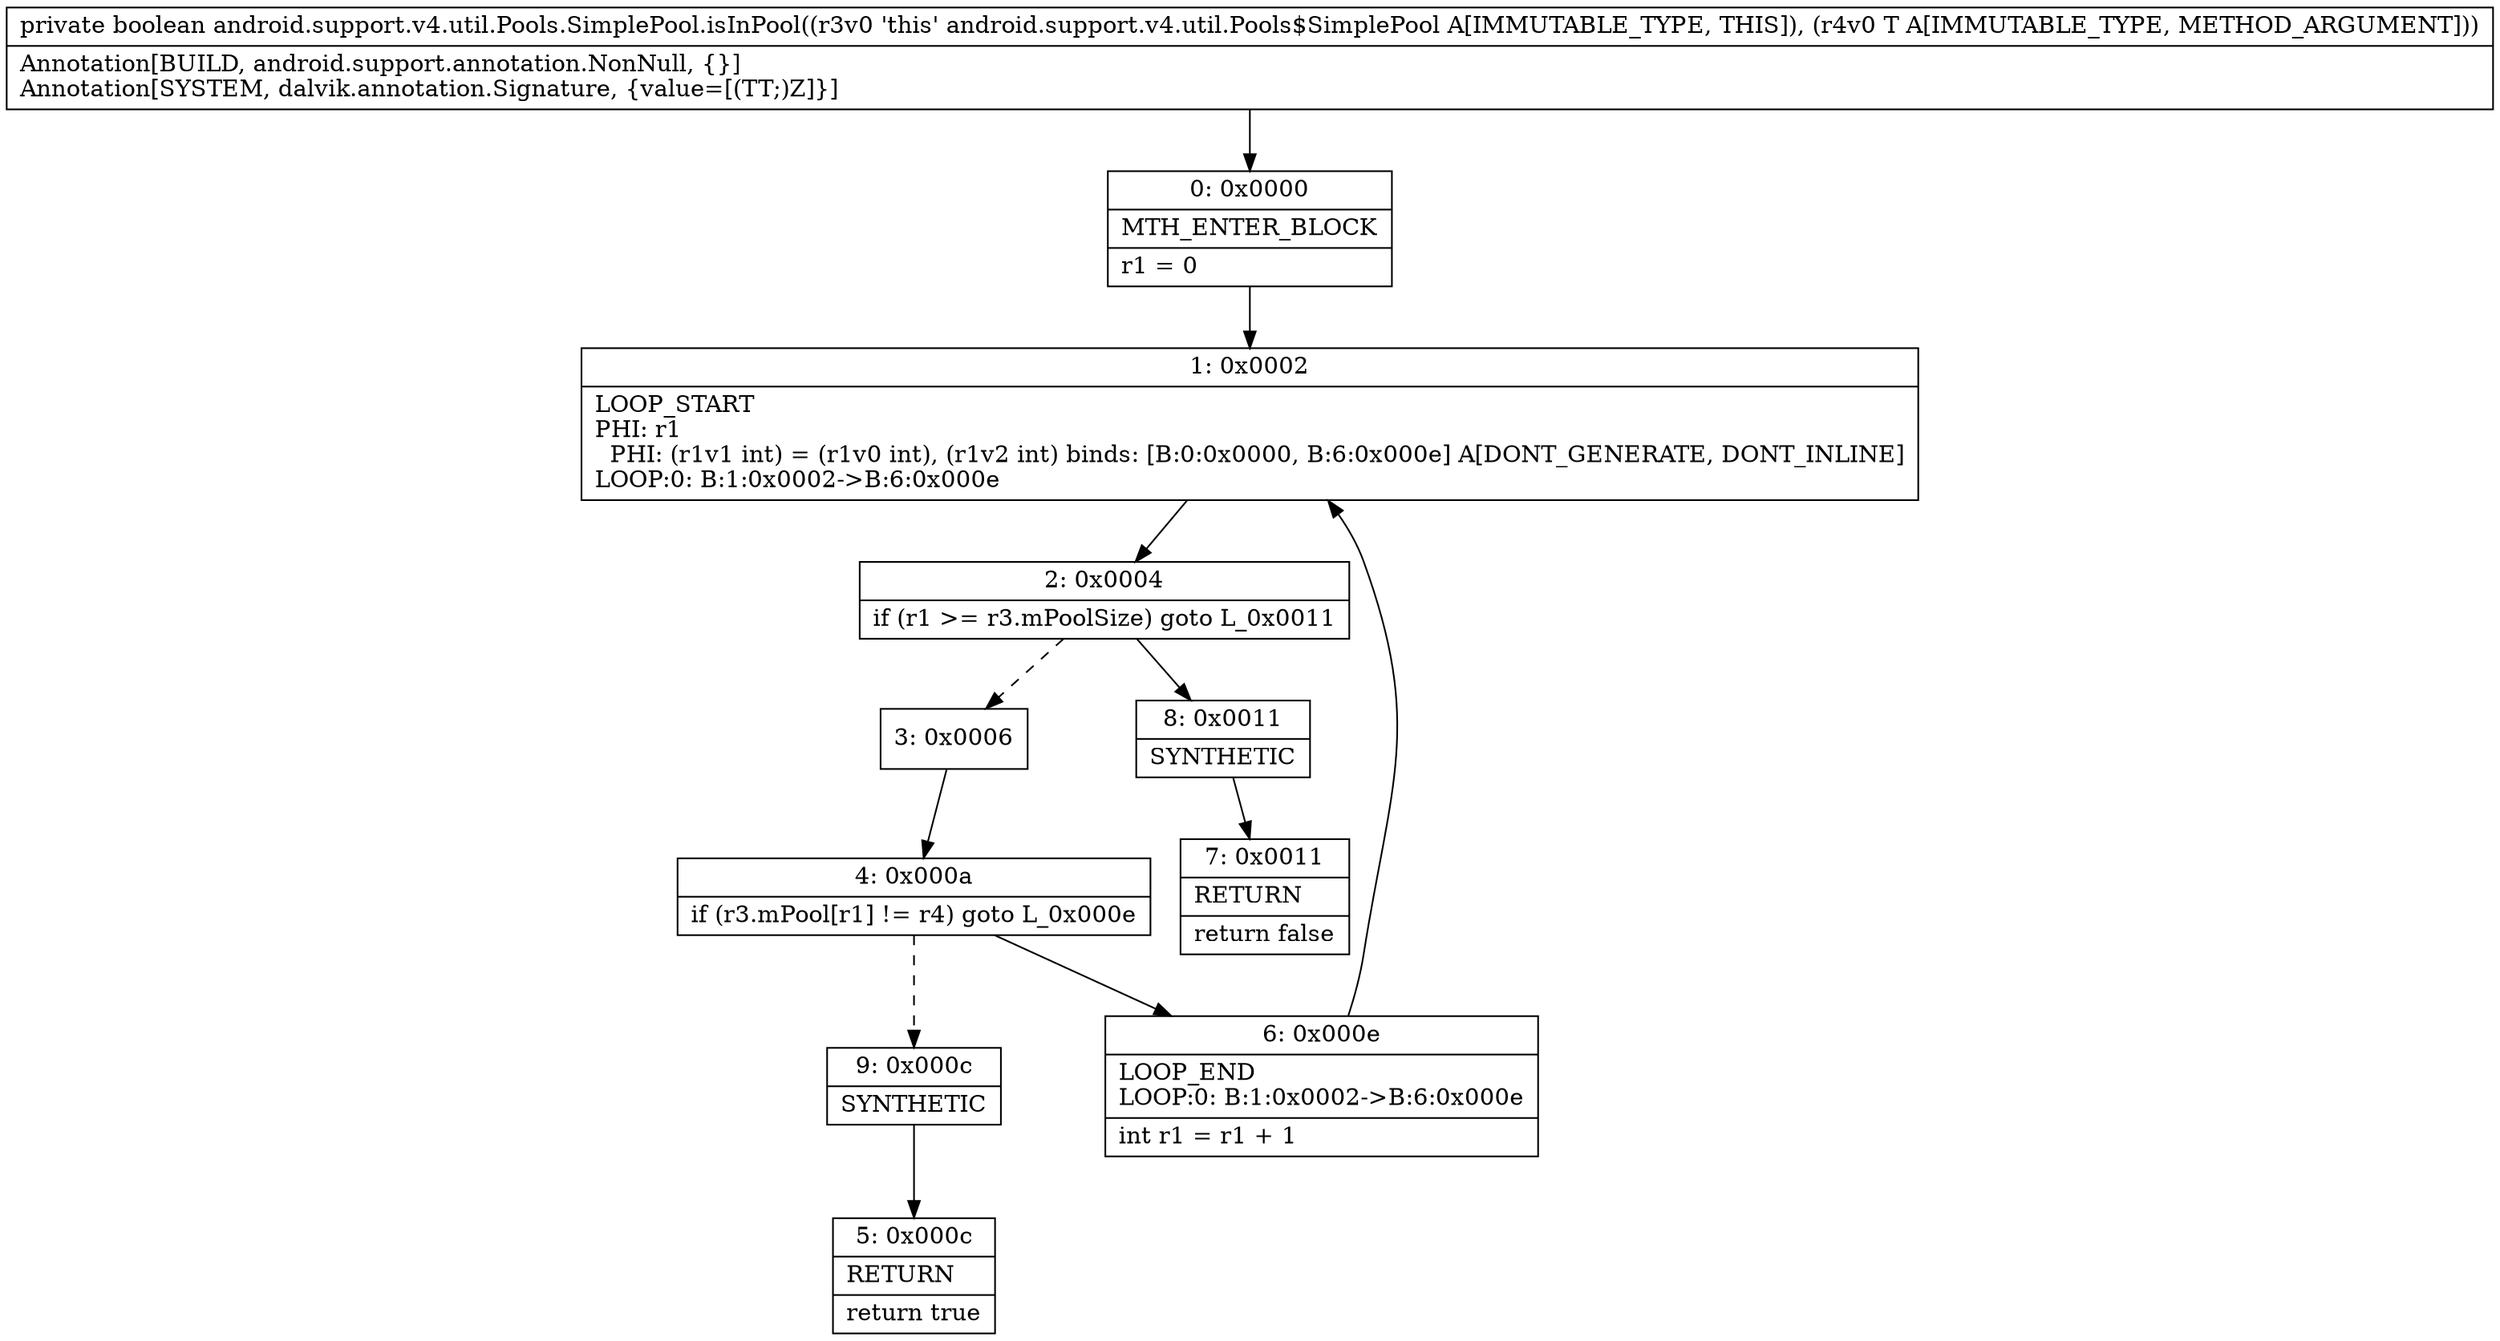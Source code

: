 digraph "CFG forandroid.support.v4.util.Pools.SimplePool.isInPool(Ljava\/lang\/Object;)Z" {
Node_0 [shape=record,label="{0\:\ 0x0000|MTH_ENTER_BLOCK\l|r1 = 0\l}"];
Node_1 [shape=record,label="{1\:\ 0x0002|LOOP_START\lPHI: r1 \l  PHI: (r1v1 int) = (r1v0 int), (r1v2 int) binds: [B:0:0x0000, B:6:0x000e] A[DONT_GENERATE, DONT_INLINE]\lLOOP:0: B:1:0x0002\-\>B:6:0x000e\l}"];
Node_2 [shape=record,label="{2\:\ 0x0004|if (r1 \>= r3.mPoolSize) goto L_0x0011\l}"];
Node_3 [shape=record,label="{3\:\ 0x0006}"];
Node_4 [shape=record,label="{4\:\ 0x000a|if (r3.mPool[r1] != r4) goto L_0x000e\l}"];
Node_5 [shape=record,label="{5\:\ 0x000c|RETURN\l|return true\l}"];
Node_6 [shape=record,label="{6\:\ 0x000e|LOOP_END\lLOOP:0: B:1:0x0002\-\>B:6:0x000e\l|int r1 = r1 + 1\l}"];
Node_7 [shape=record,label="{7\:\ 0x0011|RETURN\l|return false\l}"];
Node_8 [shape=record,label="{8\:\ 0x0011|SYNTHETIC\l}"];
Node_9 [shape=record,label="{9\:\ 0x000c|SYNTHETIC\l}"];
MethodNode[shape=record,label="{private boolean android.support.v4.util.Pools.SimplePool.isInPool((r3v0 'this' android.support.v4.util.Pools$SimplePool A[IMMUTABLE_TYPE, THIS]), (r4v0 T A[IMMUTABLE_TYPE, METHOD_ARGUMENT]))  | Annotation[BUILD, android.support.annotation.NonNull, \{\}]\lAnnotation[SYSTEM, dalvik.annotation.Signature, \{value=[(TT;)Z]\}]\l}"];
MethodNode -> Node_0;
Node_0 -> Node_1;
Node_1 -> Node_2;
Node_2 -> Node_3[style=dashed];
Node_2 -> Node_8;
Node_3 -> Node_4;
Node_4 -> Node_6;
Node_4 -> Node_9[style=dashed];
Node_6 -> Node_1;
Node_8 -> Node_7;
Node_9 -> Node_5;
}

